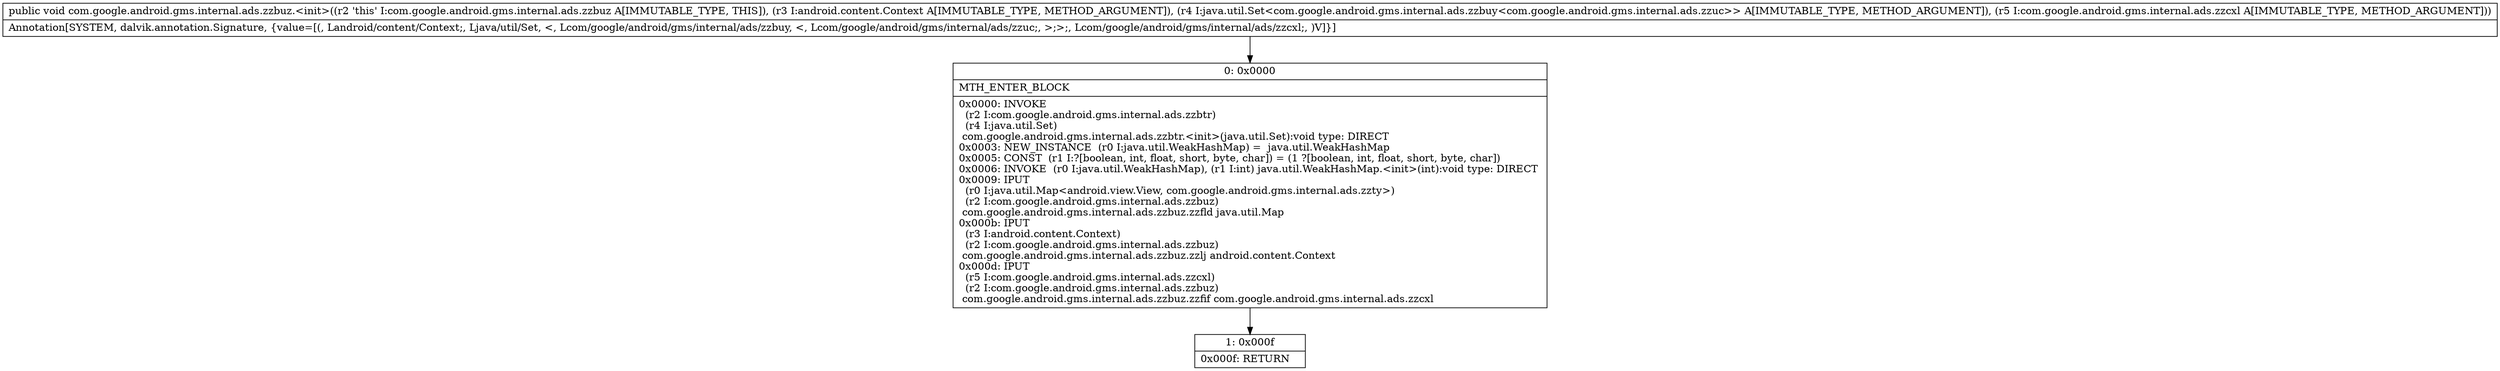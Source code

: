digraph "CFG forcom.google.android.gms.internal.ads.zzbuz.\<init\>(Landroid\/content\/Context;Ljava\/util\/Set;Lcom\/google\/android\/gms\/internal\/ads\/zzcxl;)V" {
Node_0 [shape=record,label="{0\:\ 0x0000|MTH_ENTER_BLOCK\l|0x0000: INVOKE  \l  (r2 I:com.google.android.gms.internal.ads.zzbtr)\l  (r4 I:java.util.Set)\l com.google.android.gms.internal.ads.zzbtr.\<init\>(java.util.Set):void type: DIRECT \l0x0003: NEW_INSTANCE  (r0 I:java.util.WeakHashMap) =  java.util.WeakHashMap \l0x0005: CONST  (r1 I:?[boolean, int, float, short, byte, char]) = (1 ?[boolean, int, float, short, byte, char]) \l0x0006: INVOKE  (r0 I:java.util.WeakHashMap), (r1 I:int) java.util.WeakHashMap.\<init\>(int):void type: DIRECT \l0x0009: IPUT  \l  (r0 I:java.util.Map\<android.view.View, com.google.android.gms.internal.ads.zzty\>)\l  (r2 I:com.google.android.gms.internal.ads.zzbuz)\l com.google.android.gms.internal.ads.zzbuz.zzfld java.util.Map \l0x000b: IPUT  \l  (r3 I:android.content.Context)\l  (r2 I:com.google.android.gms.internal.ads.zzbuz)\l com.google.android.gms.internal.ads.zzbuz.zzlj android.content.Context \l0x000d: IPUT  \l  (r5 I:com.google.android.gms.internal.ads.zzcxl)\l  (r2 I:com.google.android.gms.internal.ads.zzbuz)\l com.google.android.gms.internal.ads.zzbuz.zzfif com.google.android.gms.internal.ads.zzcxl \l}"];
Node_1 [shape=record,label="{1\:\ 0x000f|0x000f: RETURN   \l}"];
MethodNode[shape=record,label="{public void com.google.android.gms.internal.ads.zzbuz.\<init\>((r2 'this' I:com.google.android.gms.internal.ads.zzbuz A[IMMUTABLE_TYPE, THIS]), (r3 I:android.content.Context A[IMMUTABLE_TYPE, METHOD_ARGUMENT]), (r4 I:java.util.Set\<com.google.android.gms.internal.ads.zzbuy\<com.google.android.gms.internal.ads.zzuc\>\> A[IMMUTABLE_TYPE, METHOD_ARGUMENT]), (r5 I:com.google.android.gms.internal.ads.zzcxl A[IMMUTABLE_TYPE, METHOD_ARGUMENT]))  | Annotation[SYSTEM, dalvik.annotation.Signature, \{value=[(, Landroid\/content\/Context;, Ljava\/util\/Set, \<, Lcom\/google\/android\/gms\/internal\/ads\/zzbuy, \<, Lcom\/google\/android\/gms\/internal\/ads\/zzuc;, \>;\>;, Lcom\/google\/android\/gms\/internal\/ads\/zzcxl;, )V]\}]\l}"];
MethodNode -> Node_0;
Node_0 -> Node_1;
}

